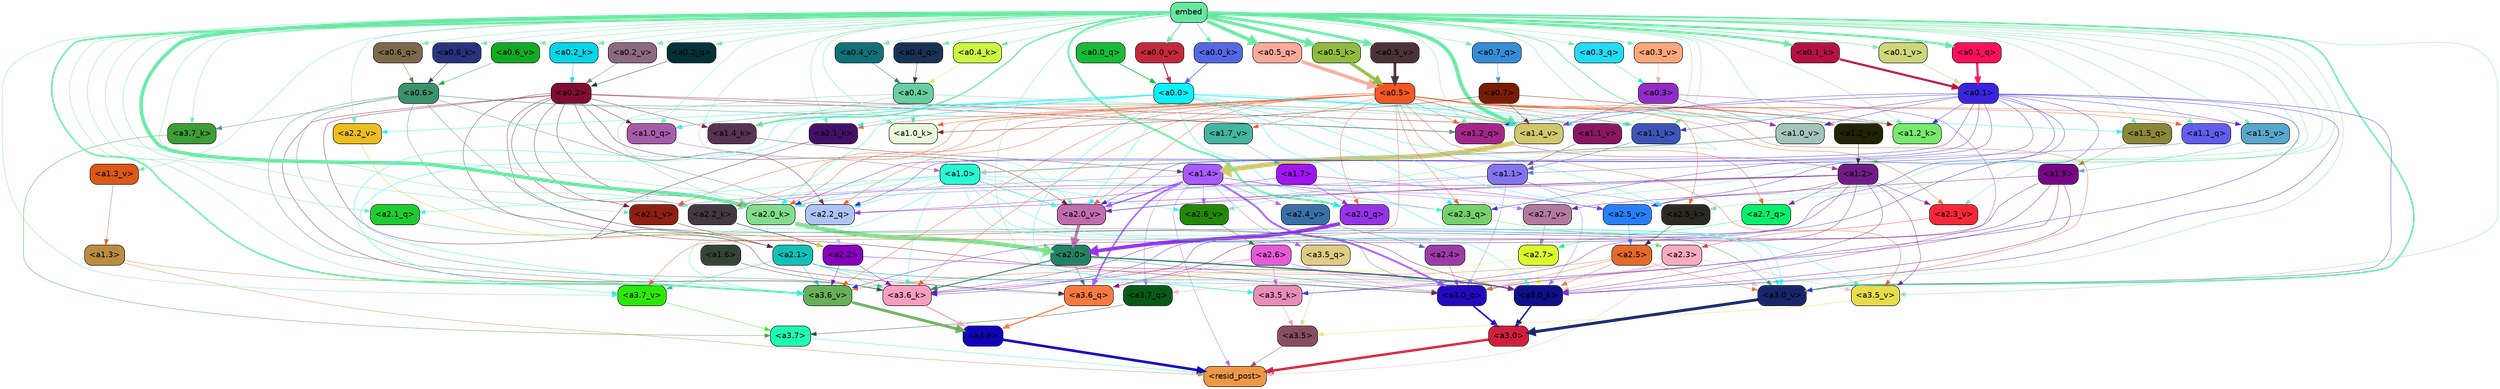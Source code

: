 strict digraph "" {
	graph [bgcolor=transparent,
		layout=dot,
		overlap=false,
		splines=true
	];
	"<a3.7>"	[color=black,
		fillcolor="#1cfeb0",
		fontname=Helvetica,
		shape=box,
		style="filled, rounded"];
	"<resid_post>"	[color=black,
		fillcolor="#ed9748",
		fontname=Helvetica,
		shape=box,
		style="filled, rounded"];
	"<a3.7>" -> "<resid_post>"	[color="#1cfeb0",
		penwidth=0.6239100098609924];
	"<a3.6>"	[color=black,
		fillcolor="#1004ba",
		fontname=Helvetica,
		shape=box,
		style="filled, rounded"];
	"<a3.6>" -> "<resid_post>"	[color="#1004ba",
		penwidth=4.569062113761902];
	"<a3.5>"	[color=black,
		fillcolor="#884e60",
		fontname=Helvetica,
		shape=box,
		style="filled, rounded"];
	"<a3.5>" -> "<resid_post>"	[color="#884e60",
		penwidth=0.6];
	"<a3.0>"	[color=black,
		fillcolor="#d11f3c",
		fontname=Helvetica,
		shape=box,
		style="filled, rounded"];
	"<a3.0>" -> "<resid_post>"	[color="#d11f3c",
		penwidth=4.283544182777405];
	"<a2.3>"	[color=black,
		fillcolor="#faaabf",
		fontname=Helvetica,
		shape=box,
		style="filled, rounded"];
	"<a2.3>" -> "<resid_post>"	[color="#faaabf",
		penwidth=0.6];
	"<a3.7_q>"	[color=black,
		fillcolor="#075a18",
		fontname=Helvetica,
		shape=box,
		style="filled, rounded"];
	"<a2.3>" -> "<a3.7_q>"	[color="#faaabf",
		penwidth=0.6];
	"<a3.6_q>"	[color=black,
		fillcolor="#f97a40",
		fontname=Helvetica,
		shape=box,
		style="filled, rounded"];
	"<a2.3>" -> "<a3.6_q>"	[color="#faaabf",
		penwidth=0.6];
	"<a3.0_q>"	[color=black,
		fillcolor="#2409c3",
		fontname=Helvetica,
		shape=box,
		style="filled, rounded"];
	"<a2.3>" -> "<a3.0_q>"	[color="#faaabf",
		penwidth=0.6];
	"<a3.0_k>"	[color=black,
		fillcolor="#0f0f8a",
		fontname=Helvetica,
		shape=box,
		style="filled, rounded"];
	"<a2.3>" -> "<a3.0_k>"	[color="#faaabf",
		penwidth=0.6];
	"<a3.6_v>"	[color=black,
		fillcolor="#66b058",
		fontname=Helvetica,
		shape=box,
		style="filled, rounded"];
	"<a2.3>" -> "<a3.6_v>"	[color="#faaabf",
		penwidth=0.6];
	"<a3.5_v>"	[color=black,
		fillcolor="#e8dc4a",
		fontname=Helvetica,
		shape=box,
		style="filled, rounded"];
	"<a2.3>" -> "<a3.5_v>"	[color="#faaabf",
		penwidth=0.6];
	"<a3.0_v>"	[color=black,
		fillcolor="#17266b",
		fontname=Helvetica,
		shape=box,
		style="filled, rounded"];
	"<a2.3>" -> "<a3.0_v>"	[color="#faaabf",
		penwidth=0.6];
	"<a1.4>"	[color=black,
		fillcolor="#a55bff",
		fontname=Helvetica,
		shape=box,
		style="filled, rounded"];
	"<a1.4>" -> "<resid_post>"	[color="#a55bff",
		penwidth=0.6];
	"<a1.4>" -> "<a3.7_q>"	[color="#a55bff",
		penwidth=0.6];
	"<a1.4>" -> "<a3.6_q>"	[color="#a55bff",
		penwidth=2.7934007048606873];
	"<a3.5_q>"	[color=black,
		fillcolor="#dfcb85",
		fontname=Helvetica,
		shape=box,
		style="filled, rounded"];
	"<a1.4>" -> "<a3.5_q>"	[color="#a55bff",
		penwidth=0.6];
	"<a1.4>" -> "<a3.0_q>"	[color="#a55bff",
		penwidth=3.340754985809326];
	"<a2.3_q>"	[color=black,
		fillcolor="#76d06b",
		fontname=Helvetica,
		shape=box,
		style="filled, rounded"];
	"<a1.4>" -> "<a2.3_q>"	[color="#a55bff",
		penwidth=0.6];
	"<a2.7_v>"	[color=black,
		fillcolor="#b2799e",
		fontname=Helvetica,
		shape=box,
		style="filled, rounded"];
	"<a1.4>" -> "<a2.7_v>"	[color="#a55bff",
		penwidth=0.6];
	"<a2.6_v>"	[color=black,
		fillcolor="#228906",
		fontname=Helvetica,
		shape=box,
		style="filled, rounded"];
	"<a1.4>" -> "<a2.6_v>"	[color="#a55bff",
		penwidth=0.6];
	"<a2.5_v>"	[color=black,
		fillcolor="#267ffe",
		fontname=Helvetica,
		shape=box,
		style="filled, rounded"];
	"<a1.4>" -> "<a2.5_v>"	[color="#a55bff",
		penwidth=0.6];
	"<a2.4_v>"	[color=black,
		fillcolor="#3970a7",
		fontname=Helvetica,
		shape=box,
		style="filled, rounded"];
	"<a1.4>" -> "<a2.4_v>"	[color="#a55bff",
		penwidth=0.6];
	"<a2.1_v>"	[color=black,
		fillcolor="#8f1e13",
		fontname=Helvetica,
		shape=box,
		style="filled, rounded"];
	"<a1.4>" -> "<a2.1_v>"	[color="#a55bff",
		penwidth=0.6];
	"<a2.0_v>"	[color=black,
		fillcolor="#c06cac",
		fontname=Helvetica,
		shape=box,
		style="filled, rounded"];
	"<a1.4>" -> "<a2.0_v>"	[color="#a55bff",
		penwidth=2.268759250640869];
	"<a1.3>"	[color=black,
		fillcolor="#ba8c3e",
		fontname=Helvetica,
		shape=box,
		style="filled, rounded"];
	"<a1.3>" -> "<resid_post>"	[color="#ba8c3e",
		penwidth=0.6];
	"<a1.3>" -> "<a3.6_v>"	[color="#ba8c3e",
		penwidth=0.6];
	"<a3.7_q>" -> "<a3.7>"	[color="#075a18",
		penwidth=0.6];
	"<a3.6_q>" -> "<a3.6>"	[color="#f97a40",
		penwidth=2.0347584784030914];
	"<a3.5_q>" -> "<a3.5>"	[color="#dfcb85",
		penwidth=0.6];
	"<a3.0_q>" -> "<a3.0>"	[color="#2409c3",
		penwidth=2.8635367155075073];
	"<a3.7_k>"	[color=black,
		fillcolor="#3c9e36",
		fontname=Helvetica,
		shape=box,
		style="filled, rounded"];
	"<a3.7_k>" -> "<a3.7>"	[color="#3c9e36",
		penwidth=0.6];
	"<a3.6_k>"	[color=black,
		fillcolor="#f69ebd",
		fontname=Helvetica,
		shape=box,
		style="filled, rounded"];
	"<a3.6_k>" -> "<a3.6>"	[color="#f69ebd",
		penwidth=2.1760786175727844];
	"<a3.5_k>"	[color=black,
		fillcolor="#e88db7",
		fontname=Helvetica,
		shape=box,
		style="filled, rounded"];
	"<a3.5_k>" -> "<a3.5>"	[color="#e88db7",
		penwidth=0.6];
	"<a3.0_k>" -> "<a3.0>"	[color="#0f0f8a",
		penwidth=2.632905662059784];
	"<a3.7_v>"	[color=black,
		fillcolor="#2ae905",
		fontname=Helvetica,
		shape=box,
		style="filled, rounded"];
	"<a3.7_v>" -> "<a3.7>"	[color="#2ae905",
		penwidth=0.6];
	"<a3.6_v>" -> "<a3.6>"	[color="#66b058",
		penwidth=4.981305837631226];
	"<a3.5_v>" -> "<a3.5>"	[color="#e8dc4a",
		penwidth=0.6];
	"<a3.0_v>" -> "<a3.0>"	[color="#17266b",
		penwidth=5.168330669403076];
	"<a2.7>"	[color=black,
		fillcolor="#dbfa2b",
		fontname=Helvetica,
		shape=box,
		style="filled, rounded"];
	"<a2.7>" -> "<a3.6_q>"	[color="#dbfa2b",
		penwidth=0.6];
	"<a2.7>" -> "<a3.0_q>"	[color="#dbfa2b",
		penwidth=0.6];
	"<a2.7>" -> "<a3.0_k>"	[color="#dbfa2b",
		penwidth=0.6];
	"<a2.6>"	[color=black,
		fillcolor="#e659d7",
		fontname=Helvetica,
		shape=box,
		style="filled, rounded"];
	"<a2.6>" -> "<a3.6_q>"	[color="#e659d7",
		penwidth=0.6];
	"<a2.6>" -> "<a3.0_q>"	[color="#e659d7",
		penwidth=0.6];
	"<a2.6>" -> "<a3.6_k>"	[color="#e659d7",
		penwidth=0.6];
	"<a2.6>" -> "<a3.5_k>"	[color="#e659d7",
		penwidth=0.6];
	"<a2.6>" -> "<a3.0_k>"	[color="#e659d7",
		penwidth=0.6];
	"<a2.1>"	[color=black,
		fillcolor="#11c1b7",
		fontname=Helvetica,
		shape=box,
		style="filled, rounded"];
	"<a2.1>" -> "<a3.6_q>"	[color="#11c1b7",
		penwidth=0.6];
	"<a2.1>" -> "<a3.0_q>"	[color="#11c1b7",
		penwidth=0.6];
	"<a2.1>" -> "<a3.6_k>"	[color="#11c1b7",
		penwidth=0.6];
	"<a2.1>" -> "<a3.0_k>"	[color="#11c1b7",
		penwidth=0.6];
	"<a2.1>" -> "<a3.7_v>"	[color="#11c1b7",
		penwidth=0.6];
	"<a2.1>" -> "<a3.6_v>"	[color="#11c1b7",
		penwidth=0.6];
	"<a2.0>"	[color=black,
		fillcolor="#228363",
		fontname=Helvetica,
		shape=box,
		style="filled, rounded"];
	"<a2.0>" -> "<a3.6_q>"	[color="#228363",
		penwidth=0.6];
	"<a2.0>" -> "<a3.0_q>"	[color="#228363",
		penwidth=0.6];
	"<a2.0>" -> "<a3.6_k>"	[color="#228363",
		penwidth=1.6382827460765839];
	"<a2.0>" -> "<a3.0_k>"	[color="#228363",
		penwidth=2.161143198609352];
	"<a1.5>"	[color=black,
		fillcolor="#770786",
		fontname=Helvetica,
		shape=box,
		style="filled, rounded"];
	"<a1.5>" -> "<a3.6_q>"	[color="#770786",
		penwidth=0.6];
	"<a1.5>" -> "<a3.0_q>"	[color="#770786",
		penwidth=0.6];
	"<a1.5>" -> "<a3.6_k>"	[color="#770786",
		penwidth=0.6];
	"<a1.5>" -> "<a3.0_k>"	[color="#770786",
		penwidth=0.6];
	"<a1.5>" -> "<a2.7_v>"	[color="#770786",
		penwidth=0.6];
	"<a0.2>"	[color=black,
		fillcolor="#800d30",
		fontname=Helvetica,
		shape=box,
		style="filled, rounded"];
	"<a0.2>" -> "<a3.6_q>"	[color="#800d30",
		penwidth=0.6];
	"<a0.2>" -> "<a3.0_q>"	[color="#800d30",
		penwidth=0.6];
	"<a0.2>" -> "<a3.6_k>"	[color="#800d30",
		penwidth=0.6];
	"<a0.2>" -> "<a3.0_k>"	[color="#800d30",
		penwidth=0.6];
	"<a2.2_q>"	[color=black,
		fillcolor="#aec4f6",
		fontname=Helvetica,
		shape=box,
		style="filled, rounded"];
	"<a0.2>" -> "<a2.2_q>"	[color="#800d30",
		penwidth=0.6];
	"<a2.2_k>"	[color=black,
		fillcolor="#433a41",
		fontname=Helvetica,
		shape=box,
		style="filled, rounded"];
	"<a0.2>" -> "<a2.2_k>"	[color="#800d30",
		penwidth=0.6];
	"<a2.0_k>"	[color=black,
		fillcolor="#82dd8d",
		fontname=Helvetica,
		shape=box,
		style="filled, rounded"];
	"<a0.2>" -> "<a2.0_k>"	[color="#800d30",
		penwidth=0.6];
	"<a0.2>" -> "<a2.1_v>"	[color="#800d30",
		penwidth=0.6];
	"<a0.2>" -> "<a2.0_v>"	[color="#800d30",
		penwidth=0.6];
	"<a1.2_q>"	[color=black,
		fillcolor="#a32689",
		fontname=Helvetica,
		shape=box,
		style="filled, rounded"];
	"<a0.2>" -> "<a1.2_q>"	[color="#800d30",
		penwidth=0.6];
	"<a1.0_q>"	[color=black,
		fillcolor="#a75caa",
		fontname=Helvetica,
		shape=box,
		style="filled, rounded"];
	"<a0.2>" -> "<a1.0_q>"	[color="#800d30",
		penwidth=0.6];
	"<a1.4_k>"	[color=black,
		fillcolor="#563254",
		fontname=Helvetica,
		shape=box,
		style="filled, rounded"];
	"<a0.2>" -> "<a1.4_k>"	[color="#800d30",
		penwidth=0.6];
	"<a1.4_v>"	[color=black,
		fillcolor="#d1c76b",
		fontname=Helvetica,
		shape=box,
		style="filled, rounded"];
	"<a0.2>" -> "<a1.4_v>"	[color="#800d30",
		penwidth=0.6];
	"<a2.5>"	[color=black,
		fillcolor="#e4692b",
		fontname=Helvetica,
		shape=box,
		style="filled, rounded"];
	"<a2.5>" -> "<a3.0_q>"	[color="#e4692b",
		penwidth=0.6];
	"<a2.5>" -> "<a3.0_k>"	[color="#e4692b",
		penwidth=0.6];
	"<a2.5>" -> "<a3.6_v>"	[color="#e4692b",
		penwidth=0.6];
	"<a2.5>" -> "<a3.0_v>"	[color="#e4692b",
		penwidth=0.6];
	"<a2.4>"	[color=black,
		fillcolor="#9d3aa8",
		fontname=Helvetica,
		shape=box,
		style="filled, rounded"];
	"<a2.4>" -> "<a3.0_q>"	[color="#9d3aa8",
		penwidth=0.6];
	"<a1.1>"	[color=black,
		fillcolor="#8275ef",
		fontname=Helvetica,
		shape=box,
		style="filled, rounded"];
	"<a1.1>" -> "<a3.0_q>"	[color="#8275ef",
		penwidth=0.6];
	"<a1.1>" -> "<a3.0_k>"	[color="#8275ef",
		penwidth=0.6];
	"<a2.5_k>"	[color=black,
		fillcolor="#2a2923",
		fontname=Helvetica,
		shape=box,
		style="filled, rounded"];
	"<a1.1>" -> "<a2.5_k>"	[color="#8275ef",
		penwidth=0.6];
	"<a1.1>" -> "<a2.0_k>"	[color="#8275ef",
		penwidth=0.6];
	"<a1.1>" -> "<a2.0_v>"	[color="#8275ef",
		penwidth=0.6];
	"<a0.6>"	[color=black,
		fillcolor="#3c926d",
		fontname=Helvetica,
		shape=box,
		style="filled, rounded"];
	"<a0.6>" -> "<a3.7_k>"	[color="#3c926d",
		penwidth=0.6];
	"<a0.6>" -> "<a3.6_k>"	[color="#3c926d",
		penwidth=0.6];
	"<a0.6>" -> "<a3.0_k>"	[color="#3c926d",
		penwidth=0.6];
	"<a0.6>" -> "<a3.6_v>"	[color="#3c926d",
		penwidth=0.6];
	"<a0.6>" -> "<a3.0_v>"	[color="#3c926d",
		penwidth=0.6];
	"<a0.6>" -> "<a2.2_q>"	[color="#3c926d",
		penwidth=0.6];
	"<a0.6>" -> "<a1.2_q>"	[color="#3c926d",
		penwidth=0.6];
	"<a0.6>" -> "<a1.4_v>"	[color="#3c926d",
		penwidth=0.6];
	embed	[color=black,
		fillcolor="#67e7a2",
		fontname=Helvetica,
		shape=box,
		style="filled, rounded"];
	embed -> "<a3.7_k>"	[color="#67e7a2",
		penwidth=0.6];
	embed -> "<a3.6_k>"	[color="#67e7a2",
		penwidth=0.6];
	embed -> "<a3.5_k>"	[color="#67e7a2",
		penwidth=0.6];
	embed -> "<a3.0_k>"	[color="#67e7a2",
		penwidth=0.6];
	embed -> "<a3.7_v>"	[color="#67e7a2",
		penwidth=0.6];
	embed -> "<a3.6_v>"	[color="#67e7a2",
		penwidth=2.7825746536254883];
	embed -> "<a3.5_v>"	[color="#67e7a2",
		penwidth=0.6];
	embed -> "<a3.0_v>"	[color="#67e7a2",
		penwidth=2.6950180530548096];
	embed -> "<a2.3_q>"	[color="#67e7a2",
		penwidth=0.6];
	embed -> "<a2.2_q>"	[color="#67e7a2",
		penwidth=0.6];
	"<a2.1_q>"	[color=black,
		fillcolor="#1dcd2d",
		fontname=Helvetica,
		shape=box,
		style="filled, rounded"];
	embed -> "<a2.1_q>"	[color="#67e7a2",
		penwidth=0.6];
	"<a2.0_q>"	[color=black,
		fillcolor="#9632e8",
		fontname=Helvetica,
		shape=box,
		style="filled, rounded"];
	embed -> "<a2.0_q>"	[color="#67e7a2",
		penwidth=3.305941343307495];
	embed -> "<a2.5_k>"	[color="#67e7a2",
		penwidth=0.6];
	embed -> "<a2.2_k>"	[color="#67e7a2",
		penwidth=0.6698317527770996];
	"<a2.1_k>"	[color=black,
		fillcolor="#440f69",
		fontname=Helvetica,
		shape=box,
		style="filled, rounded"];
	embed -> "<a2.1_k>"	[color="#67e7a2",
		penwidth=0.6];
	embed -> "<a2.0_k>"	[color="#67e7a2",
		penwidth=6.12570995092392];
	embed -> "<a2.6_v>"	[color="#67e7a2",
		penwidth=0.6];
	embed -> "<a2.5_v>"	[color="#67e7a2",
		penwidth=0.6];
	"<a2.3_v>"	[color=black,
		fillcolor="#f82738",
		fontname=Helvetica,
		shape=box,
		style="filled, rounded"];
	embed -> "<a2.3_v>"	[color="#67e7a2",
		penwidth=0.6];
	"<a2.2_v>"	[color=black,
		fillcolor="#edbd1d",
		fontname=Helvetica,
		shape=box,
		style="filled, rounded"];
	embed -> "<a2.2_v>"	[color="#67e7a2",
		penwidth=0.6];
	embed -> "<a2.1_v>"	[color="#67e7a2",
		penwidth=0.6];
	embed -> "<a2.0_v>"	[color="#67e7a2",
		penwidth=0.6];
	"<a1.5_q>"	[color=black,
		fillcolor="#8a8836",
		fontname=Helvetica,
		shape=box,
		style="filled, rounded"];
	embed -> "<a1.5_q>"	[color="#67e7a2",
		penwidth=0.6];
	embed -> "<a1.2_q>"	[color="#67e7a2",
		penwidth=0.6087074279785156];
	"<a1.1_q>"	[color=black,
		fillcolor="#615ded",
		fontname=Helvetica,
		shape=box,
		style="filled, rounded"];
	embed -> "<a1.1_q>"	[color="#67e7a2",
		penwidth=0.6];
	embed -> "<a1.0_q>"	[color="#67e7a2",
		penwidth=0.6];
	embed -> "<a1.4_k>"	[color="#67e7a2",
		penwidth=2.1858973503112793];
	"<a1.2_k>"	[color=black,
		fillcolor="#77ea6e",
		fontname=Helvetica,
		shape=box,
		style="filled, rounded"];
	embed -> "<a1.2_k>"	[color="#67e7a2",
		penwidth=0.6];
	"<a1.1_k>"	[color=black,
		fillcolor="#3d55b9",
		fontname=Helvetica,
		shape=box,
		style="filled, rounded"];
	embed -> "<a1.1_k>"	[color="#67e7a2",
		penwidth=0.6];
	"<a1.0_k>"	[color=black,
		fillcolor="#e9f7da",
		fontname=Helvetica,
		shape=box,
		style="filled, rounded"];
	embed -> "<a1.0_k>"	[color="#67e7a2",
		penwidth=0.6];
	"<a1.5_v>"	[color=black,
		fillcolor="#59a7cc",
		fontname=Helvetica,
		shape=box,
		style="filled, rounded"];
	embed -> "<a1.5_v>"	[color="#67e7a2",
		penwidth=0.6];
	embed -> "<a1.4_v>"	[color="#67e7a2",
		penwidth=6.590077131986618];
	"<a1.3_v>"	[color=black,
		fillcolor="#db5818",
		fontname=Helvetica,
		shape=box,
		style="filled, rounded"];
	embed -> "<a1.3_v>"	[color="#67e7a2",
		penwidth=0.6];
	"<a1.2_v>"	[color=black,
		fillcolor="#222305",
		fontname=Helvetica,
		shape=box,
		style="filled, rounded"];
	embed -> "<a1.2_v>"	[color="#67e7a2",
		penwidth=0.6];
	"<a1.1_v>"	[color=black,
		fillcolor="#8d1663",
		fontname=Helvetica,
		shape=box,
		style="filled, rounded"];
	embed -> "<a1.1_v>"	[color="#67e7a2",
		penwidth=0.6];
	"<a1.0_v>"	[color=black,
		fillcolor="#a2c4bb",
		fontname=Helvetica,
		shape=box,
		style="filled, rounded"];
	embed -> "<a1.0_v>"	[color="#67e7a2",
		penwidth=1.2076449394226074];
	"<a0.7_q>"	[color=black,
		fillcolor="#348ed5",
		fontname=Helvetica,
		shape=box,
		style="filled, rounded"];
	embed -> "<a0.7_q>"	[color="#67e7a2",
		penwidth=0.6];
	"<a0.6_q>"	[color=black,
		fillcolor="#7d6a4b",
		fontname=Helvetica,
		shape=box,
		style="filled, rounded"];
	embed -> "<a0.6_q>"	[color="#67e7a2",
		penwidth=0.6];
	"<a0.5_q>"	[color=black,
		fillcolor="#faaa9a",
		fontname=Helvetica,
		shape=box,
		style="filled, rounded"];
	embed -> "<a0.5_q>"	[color="#67e7a2",
		penwidth=6.156635761260986];
	"<a0.4_q>"	[color=black,
		fillcolor="#193254",
		fontname=Helvetica,
		shape=box,
		style="filled, rounded"];
	embed -> "<a0.4_q>"	[color="#67e7a2",
		penwidth=0.6];
	"<a0.3_q>"	[color=black,
		fillcolor="#22dcf6",
		fontname=Helvetica,
		shape=box,
		style="filled, rounded"];
	embed -> "<a0.3_q>"	[color="#67e7a2",
		penwidth=0.6];
	"<a0.2_q>"	[color=black,
		fillcolor="#023139",
		fontname=Helvetica,
		shape=box,
		style="filled, rounded"];
	embed -> "<a0.2_q>"	[color="#67e7a2",
		penwidth=0.6];
	"<a0.1_q>"	[color=black,
		fillcolor="#fe0f5c",
		fontname=Helvetica,
		shape=box,
		style="filled, rounded"];
	embed -> "<a0.1_q>"	[color="#67e7a2",
		penwidth=3.7958807945251465];
	"<a0.6_k>"	[color=black,
		fillcolor="#28327d",
		fontname=Helvetica,
		shape=box,
		style="filled, rounded"];
	embed -> "<a0.6_k>"	[color="#67e7a2",
		penwidth=0.6];
	"<a0.5_k>"	[color=black,
		fillcolor="#90bb3f",
		fontname=Helvetica,
		shape=box,
		style="filled, rounded"];
	embed -> "<a0.5_k>"	[color="#67e7a2",
		penwidth=5.610821008682251];
	"<a0.4_k>"	[color=black,
		fillcolor="#caf73f",
		fontname=Helvetica,
		shape=box,
		style="filled, rounded"];
	embed -> "<a0.4_k>"	[color="#67e7a2",
		penwidth=0.6];
	"<a0.2_k>"	[color=black,
		fillcolor="#04d7e8",
		fontname=Helvetica,
		shape=box,
		style="filled, rounded"];
	embed -> "<a0.2_k>"	[color="#67e7a2",
		penwidth=0.6];
	"<a0.1_k>"	[color=black,
		fillcolor="#b61144",
		fontname=Helvetica,
		shape=box,
		style="filled, rounded"];
	embed -> "<a0.1_k>"	[color="#67e7a2",
		penwidth=3.7429871559143066];
	"<a0.0_k>"	[color=black,
		fillcolor="#5368e3",
		fontname=Helvetica,
		shape=box,
		style="filled, rounded"];
	embed -> "<a0.0_k>"	[color="#67e7a2",
		penwidth=1.106738567352295];
	"<a0.6_v>"	[color=black,
		fillcolor="#10ab25",
		fontname=Helvetica,
		shape=box,
		style="filled, rounded"];
	embed -> "<a0.6_v>"	[color="#67e7a2",
		penwidth=0.6];
	"<a0.5_v>"	[color=black,
		fillcolor="#4b3237",
		fontname=Helvetica,
		shape=box,
		style="filled, rounded"];
	embed -> "<a0.5_v>"	[color="#67e7a2",
		penwidth=4.663905620574951];
	"<a0.4_v>"	[color=black,
		fillcolor="#107078",
		fontname=Helvetica,
		shape=box,
		style="filled, rounded"];
	embed -> "<a0.4_v>"	[color="#67e7a2",
		penwidth=0.6];
	"<a0.3_v>"	[color=black,
		fillcolor="#fca67c",
		fontname=Helvetica,
		shape=box,
		style="filled, rounded"];
	embed -> "<a0.3_v>"	[color="#67e7a2",
		penwidth=0.6];
	"<a0.2_v>"	[color=black,
		fillcolor="#8c697f",
		fontname=Helvetica,
		shape=box,
		style="filled, rounded"];
	embed -> "<a0.2_v>"	[color="#67e7a2",
		penwidth=0.6];
	"<a0.1_v>"	[color=black,
		fillcolor="#ced67b",
		fontname=Helvetica,
		shape=box,
		style="filled, rounded"];
	embed -> "<a0.1_v>"	[color="#67e7a2",
		penwidth=0.8192043304443359];
	"<a0.0_v>"	[color=black,
		fillcolor="#c3293b",
		fontname=Helvetica,
		shape=box,
		style="filled, rounded"];
	embed -> "<a0.0_v>"	[color="#67e7a2",
		penwidth=1.706191062927246];
	"<a2.2>"	[color=black,
		fillcolor="#8700be",
		fontname=Helvetica,
		shape=box,
		style="filled, rounded"];
	"<a2.2>" -> "<a3.6_k>"	[color="#8700be",
		penwidth=0.6];
	"<a2.2>" -> "<a3.0_k>"	[color="#8700be",
		penwidth=0.6];
	"<a2.2>" -> "<a3.6_v>"	[color="#8700be",
		penwidth=0.6];
	"<a1.6>"	[color=black,
		fillcolor="#344535",
		fontname=Helvetica,
		shape=box,
		style="filled, rounded"];
	"<a1.6>" -> "<a3.6_k>"	[color="#344535",
		penwidth=0.6];
	"<a1.2>"	[color=black,
		fillcolor="#711b89",
		fontname=Helvetica,
		shape=box,
		style="filled, rounded"];
	"<a1.2>" -> "<a3.6_k>"	[color="#711b89",
		penwidth=0.6];
	"<a1.2>" -> "<a3.5_k>"	[color="#711b89",
		penwidth=0.6];
	"<a1.2>" -> "<a3.0_k>"	[color="#711b89",
		penwidth=0.6];
	"<a1.2>" -> "<a3.5_v>"	[color="#711b89",
		penwidth=0.6];
	"<a2.7_q>"	[color=black,
		fillcolor="#06f06c",
		fontname=Helvetica,
		shape=box,
		style="filled, rounded"];
	"<a1.2>" -> "<a2.7_q>"	[color="#711b89",
		penwidth=0.6];
	"<a1.2>" -> "<a2.2_q>"	[color="#711b89",
		penwidth=0.6];
	"<a1.2>" -> "<a2.2_k>"	[color="#711b89",
		penwidth=0.6];
	"<a1.2>" -> "<a2.5_v>"	[color="#711b89",
		penwidth=0.6];
	"<a1.2>" -> "<a2.3_v>"	[color="#711b89",
		penwidth=0.6];
	"<a1.2>" -> "<a2.0_v>"	[color="#711b89",
		penwidth=0.6];
	"<a1.0>"	[color=black,
		fillcolor="#26f9d5",
		fontname=Helvetica,
		shape=box,
		style="filled, rounded"];
	"<a1.0>" -> "<a3.6_k>"	[color="#26f9d5",
		penwidth=0.6];
	"<a1.0>" -> "<a3.0_k>"	[color="#26f9d5",
		penwidth=0.6];
	"<a1.0>" -> "<a3.6_v>"	[color="#26f9d5",
		penwidth=0.6];
	"<a1.0>" -> "<a3.5_v>"	[color="#26f9d5",
		penwidth=0.6];
	"<a1.0>" -> "<a3.0_v>"	[color="#26f9d5",
		penwidth=0.6];
	"<a1.0>" -> "<a2.3_q>"	[color="#26f9d5",
		penwidth=0.6];
	"<a1.0>" -> "<a2.2_q>"	[color="#26f9d5",
		penwidth=0.6];
	"<a1.0>" -> "<a2.1_q>"	[color="#26f9d5",
		penwidth=0.6];
	"<a1.0>" -> "<a2.2_k>"	[color="#26f9d5",
		penwidth=0.6];
	"<a1.0>" -> "<a2.0_k>"	[color="#26f9d5",
		penwidth=0.6];
	"<a1.0>" -> "<a2.6_v>"	[color="#26f9d5",
		penwidth=0.6];
	"<a1.0>" -> "<a2.0_v>"	[color="#26f9d5",
		penwidth=1.2213096618652344];
	"<a0.5>"	[color=black,
		fillcolor="#f35723",
		fontname=Helvetica,
		shape=box,
		style="filled, rounded"];
	"<a0.5>" -> "<a3.6_k>"	[color="#f35723",
		penwidth=0.6];
	"<a0.5>" -> "<a3.7_v>"	[color="#f35723",
		penwidth=0.6];
	"<a0.5>" -> "<a3.6_v>"	[color="#f35723",
		penwidth=0.6];
	"<a0.5>" -> "<a3.5_v>"	[color="#f35723",
		penwidth=0.6];
	"<a0.5>" -> "<a3.0_v>"	[color="#f35723",
		penwidth=0.6];
	"<a0.5>" -> "<a2.7_q>"	[color="#f35723",
		penwidth=0.6];
	"<a0.5>" -> "<a2.3_q>"	[color="#f35723",
		penwidth=0.6];
	"<a0.5>" -> "<a2.2_q>"	[color="#f35723",
		penwidth=0.6];
	"<a0.5>" -> "<a2.0_q>"	[color="#f35723",
		penwidth=0.6];
	"<a0.5>" -> "<a2.5_k>"	[color="#f35723",
		penwidth=0.6];
	"<a0.5>" -> "<a2.2_k>"	[color="#f35723",
		penwidth=0.6];
	"<a0.5>" -> "<a2.1_k>"	[color="#f35723",
		penwidth=0.6];
	"<a0.5>" -> "<a2.0_k>"	[color="#f35723",
		penwidth=0.6900839805603027];
	"<a0.5>" -> "<a2.3_v>"	[color="#f35723",
		penwidth=0.6];
	"<a0.5>" -> "<a2.1_v>"	[color="#f35723",
		penwidth=0.6];
	"<a0.5>" -> "<a2.0_v>"	[color="#f35723",
		penwidth=0.6];
	"<a0.5>" -> "<a1.2_q>"	[color="#f35723",
		penwidth=0.6];
	"<a0.5>" -> "<a1.1_q>"	[color="#f35723",
		penwidth=0.6];
	"<a0.5>" -> "<a1.0_q>"	[color="#f35723",
		penwidth=0.6];
	"<a0.5>" -> "<a1.2_k>"	[color="#f35723",
		penwidth=0.6];
	"<a0.5>" -> "<a1.1_k>"	[color="#f35723",
		penwidth=0.6];
	"<a0.5>" -> "<a1.0_k>"	[color="#f35723",
		penwidth=0.6];
	"<a1.7_v>"	[color=black,
		fillcolor="#43b5a1",
		fontname=Helvetica,
		shape=box,
		style="filled, rounded"];
	"<a0.5>" -> "<a1.7_v>"	[color="#f35723",
		penwidth=0.6];
	"<a0.5>" -> "<a1.5_v>"	[color="#f35723",
		penwidth=0.6];
	"<a0.5>" -> "<a1.4_v>"	[color="#f35723",
		penwidth=0.9985027313232422];
	"<a0.5>" -> "<a1.2_v>"	[color="#f35723",
		penwidth=0.6];
	"<a0.5>" -> "<a1.1_v>"	[color="#f35723",
		penwidth=0.6];
	"<a0.5>" -> "<a1.0_v>"	[color="#f35723",
		penwidth=0.6];
	"<a0.1>"	[color=black,
		fillcolor="#3925e0",
		fontname=Helvetica,
		shape=box,
		style="filled, rounded"];
	"<a0.1>" -> "<a3.6_k>"	[color="#3925e0",
		penwidth=0.6];
	"<a0.1>" -> "<a3.5_k>"	[color="#3925e0",
		penwidth=0.6];
	"<a0.1>" -> "<a3.0_k>"	[color="#3925e0",
		penwidth=0.6];
	"<a0.1>" -> "<a3.6_v>"	[color="#3925e0",
		penwidth=0.6];
	"<a0.1>" -> "<a3.0_v>"	[color="#3925e0",
		penwidth=0.6];
	"<a0.1>" -> "<a2.3_q>"	[color="#3925e0",
		penwidth=0.6];
	"<a0.1>" -> "<a2.2_q>"	[color="#3925e0",
		penwidth=0.6];
	"<a0.1>" -> "<a2.0_k>"	[color="#3925e0",
		penwidth=0.6];
	"<a0.1>" -> "<a2.5_v>"	[color="#3925e0",
		penwidth=0.6];
	"<a0.1>" -> "<a2.0_v>"	[color="#3925e0",
		penwidth=0.6];
	"<a0.1>" -> "<a1.2_q>"	[color="#3925e0",
		penwidth=0.6218185424804688];
	"<a0.1>" -> "<a1.2_k>"	[color="#3925e0",
		penwidth=0.6];
	"<a0.1>" -> "<a1.1_k>"	[color="#3925e0",
		penwidth=0.6];
	"<a0.1>" -> "<a1.5_v>"	[color="#3925e0",
		penwidth=0.6];
	"<a0.1>" -> "<a1.4_v>"	[color="#3925e0",
		penwidth=0.6];
	"<a0.1>" -> "<a1.0_v>"	[color="#3925e0",
		penwidth=0.6];
	"<a0.0>"	[color=black,
		fillcolor="#0cf1fd",
		fontname=Helvetica,
		shape=box,
		style="filled, rounded"];
	"<a0.0>" -> "<a3.5_k>"	[color="#0cf1fd",
		penwidth=0.6];
	"<a0.0>" -> "<a3.7_v>"	[color="#0cf1fd",
		penwidth=0.6];
	"<a0.0>" -> "<a3.6_v>"	[color="#0cf1fd",
		penwidth=0.6];
	"<a0.0>" -> "<a3.0_v>"	[color="#0cf1fd",
		penwidth=0.6];
	"<a0.0>" -> "<a2.3_q>"	[color="#0cf1fd",
		penwidth=0.6];
	"<a0.0>" -> "<a2.0_q>"	[color="#0cf1fd",
		penwidth=0.6];
	"<a0.0>" -> "<a2.5_k>"	[color="#0cf1fd",
		penwidth=0.6];
	"<a0.0>" -> "<a2.1_k>"	[color="#0cf1fd",
		penwidth=0.6];
	"<a0.0>" -> "<a2.0_k>"	[color="#0cf1fd",
		penwidth=0.6];
	"<a0.0>" -> "<a2.5_v>"	[color="#0cf1fd",
		penwidth=0.6];
	"<a0.0>" -> "<a2.2_v>"	[color="#0cf1fd",
		penwidth=0.6];
	"<a0.0>" -> "<a2.0_v>"	[color="#0cf1fd",
		penwidth=0.6];
	"<a0.0>" -> "<a1.5_q>"	[color="#0cf1fd",
		penwidth=0.6];
	"<a0.0>" -> "<a1.0_q>"	[color="#0cf1fd",
		penwidth=0.6];
	"<a0.0>" -> "<a1.1_k>"	[color="#0cf1fd",
		penwidth=0.6];
	"<a0.0>" -> "<a1.4_v>"	[color="#0cf1fd",
		penwidth=0.6];
	"<a0.0>" -> "<a1.1_v>"	[color="#0cf1fd",
		penwidth=0.6];
	"<a0.3>"	[color=black,
		fillcolor="#912cc8",
		fontname=Helvetica,
		shape=box,
		style="filled, rounded"];
	"<a0.3>" -> "<a3.0_k>"	[color="#912cc8",
		penwidth=0.6];
	"<a0.3>" -> "<a1.4_v>"	[color="#912cc8",
		penwidth=0.6];
	"<a0.3>" -> "<a1.0_v>"	[color="#912cc8",
		penwidth=0.6];
	"<a2.7_q>" -> "<a2.7>"	[color="#06f06c",
		penwidth=0.6];
	"<a2.3_q>" -> "<a2.3>"	[color="#76d06b",
		penwidth=0.6];
	"<a2.2_q>" -> "<a2.2>"	[color="#aec4f6",
		penwidth=0.7553567886352539];
	"<a2.1_q>" -> "<a2.1>"	[color="#1dcd2d",
		penwidth=0.6];
	"<a2.0_q>" -> "<a2.0>"	[color="#9632e8",
		penwidth=6.256794691085815];
	"<a2.5_k>" -> "<a2.5>"	[color="#2a2923",
		penwidth=0.6];
	"<a2.2_k>" -> "<a2.2>"	[color="#433a41",
		penwidth=0.8854708671569824];
	"<a2.1_k>" -> "<a2.1>"	[color="#440f69",
		penwidth=0.6];
	"<a2.0_k>" -> "<a2.0>"	[color="#82dd8d",
		penwidth=7.231504917144775];
	"<a2.7_v>" -> "<a2.7>"	[color="#b2799e",
		penwidth=0.6];
	"<a2.6_v>" -> "<a2.6>"	[color="#228906",
		penwidth=0.6];
	"<a2.5_v>" -> "<a2.5>"	[color="#267ffe",
		penwidth=0.6];
	"<a2.4_v>" -> "<a2.4>"	[color="#3970a7",
		penwidth=0.6];
	"<a2.3_v>" -> "<a2.3>"	[color="#f82738",
		penwidth=0.6];
	"<a2.2_v>" -> "<a2.2>"	[color="#edbd1d",
		penwidth=0.6];
	"<a2.1_v>" -> "<a2.1>"	[color="#8f1e13",
		penwidth=0.6];
	"<a2.0_v>" -> "<a2.0>"	[color="#c06cac",
		penwidth=5.231471925973892];
	"<a1.7>"	[color=black,
		fillcolor="#a214f2",
		fontname=Helvetica,
		shape=box,
		style="filled, rounded"];
	"<a1.7>" -> "<a2.2_q>"	[color="#a214f2",
		penwidth=0.6];
	"<a1.7>" -> "<a2.0_q>"	[color="#a214f2",
		penwidth=0.6];
	"<a1.7>" -> "<a2.5_v>"	[color="#a214f2",
		penwidth=0.6];
	"<a0.4>"	[color=black,
		fillcolor="#67cea2",
		fontname=Helvetica,
		shape=box,
		style="filled, rounded"];
	"<a0.4>" -> "<a2.0_k>"	[color="#67cea2",
		penwidth=0.6];
	"<a0.4>" -> "<a1.4_k>"	[color="#67cea2",
		penwidth=0.6];
	"<a0.4>" -> "<a1.1_k>"	[color="#67cea2",
		penwidth=0.6];
	"<a0.4>" -> "<a1.0_k>"	[color="#67cea2",
		penwidth=0.6];
	"<a1.5_q>" -> "<a1.5>"	[color="#8a8836",
		penwidth=0.6];
	"<a1.2_q>" -> "<a1.2>"	[color="#a32689",
		penwidth=0.6];
	"<a1.1_q>" -> "<a1.1>"	[color="#615ded",
		penwidth=0.6];
	"<a1.0_q>" -> "<a1.0>"	[color="#a75caa",
		penwidth=0.6];
	"<a1.4_k>" -> "<a1.4>"	[color="#563254",
		penwidth=0.6];
	"<a1.2_k>" -> "<a1.2>"	[color="#77ea6e",
		penwidth=0.6];
	"<a1.1_k>" -> "<a1.1>"	[color="#3d55b9",
		penwidth=0.6];
	"<a1.0_k>" -> "<a1.0>"	[color="#e9f7da",
		penwidth=0.6];
	"<a1.7_v>" -> "<a1.7>"	[color="#43b5a1",
		penwidth=0.6];
	"<a1.5_v>" -> "<a1.5>"	[color="#59a7cc",
		penwidth=0.6];
	"<a1.4_v>" -> "<a1.4>"	[color="#d1c76b",
		penwidth=8.36684274673462];
	"<a1.3_v>" -> "<a1.3>"	[color="#db5818",
		penwidth=0.6];
	"<a1.2_v>" -> "<a1.2>"	[color="#222305",
		penwidth=0.6];
	"<a1.1_v>" -> "<a1.1>"	[color="#8d1663",
		penwidth=0.6];
	"<a1.0_v>" -> "<a1.0>"	[color="#a2c4bb",
		penwidth=1.9665732383728027];
	"<a0.7>"	[color=black,
		fillcolor="#7a1c04",
		fontname=Helvetica,
		shape=box,
		style="filled, rounded"];
	"<a0.7>" -> "<a1.2_k>"	[color="#7a1c04",
		penwidth=0.6];
	"<a0.7>" -> "<a1.0_k>"	[color="#7a1c04",
		penwidth=0.6];
	"<a0.7>" -> "<a1.4_v>"	[color="#7a1c04",
		penwidth=0.6];
	"<a0.7_q>" -> "<a0.7>"	[color="#348ed5",
		penwidth=0.6];
	"<a0.6_q>" -> "<a0.6>"	[color="#7d6a4b",
		penwidth=0.6];
	"<a0.5_q>" -> "<a0.5>"	[color="#faaa9a",
		penwidth=6.156635046005249];
	"<a0.4_q>" -> "<a0.4>"	[color="#193254",
		penwidth=0.6];
	"<a0.3_q>" -> "<a0.3>"	[color="#22dcf6",
		penwidth=0.6];
	"<a0.2_q>" -> "<a0.2>"	[color="#023139",
		penwidth=0.6];
	"<a0.1_q>" -> "<a0.1>"	[color="#fe0f5c",
		penwidth=3.795884132385254];
	"<a0.0_q>"	[color=black,
		fillcolor="#15bd37",
		fontname=Helvetica,
		shape=box,
		style="filled, rounded"];
	"<a0.0_q>" -> "<a0.0>"	[color="#15bd37",
		penwidth=1.2393803596496582];
	"<a0.6_k>" -> "<a0.6>"	[color="#28327d",
		penwidth=0.6];
	"<a0.5_k>" -> "<a0.5>"	[color="#90bb3f",
		penwidth=5.603226900100708];
	"<a0.4_k>" -> "<a0.4>"	[color="#caf73f",
		penwidth=0.6];
	"<a0.2_k>" -> "<a0.2>"	[color="#04d7e8",
		penwidth=0.6];
	"<a0.1_k>" -> "<a0.1>"	[color="#b61144",
		penwidth=3.7429747581481934];
	"<a0.0_k>" -> "<a0.0>"	[color="#5368e3",
		penwidth=1.106727123260498];
	"<a0.6_v>" -> "<a0.6>"	[color="#10ab25",
		penwidth=0.6];
	"<a0.5_v>" -> "<a0.5>"	[color="#4b3237",
		penwidth=4.667354106903076];
	"<a0.4_v>" -> "<a0.4>"	[color="#107078",
		penwidth=0.6];
	"<a0.3_v>" -> "<a0.3>"	[color="#fca67c",
		penwidth=0.6];
	"<a0.2_v>" -> "<a0.2>"	[color="#8c697f",
		penwidth=0.6];
	"<a0.1_v>" -> "<a0.1>"	[color="#ced67b",
		penwidth=0.8298110961914062];
	"<a0.0_v>" -> "<a0.0>"	[color="#c3293b",
		penwidth=1.7084956169128418];
}
